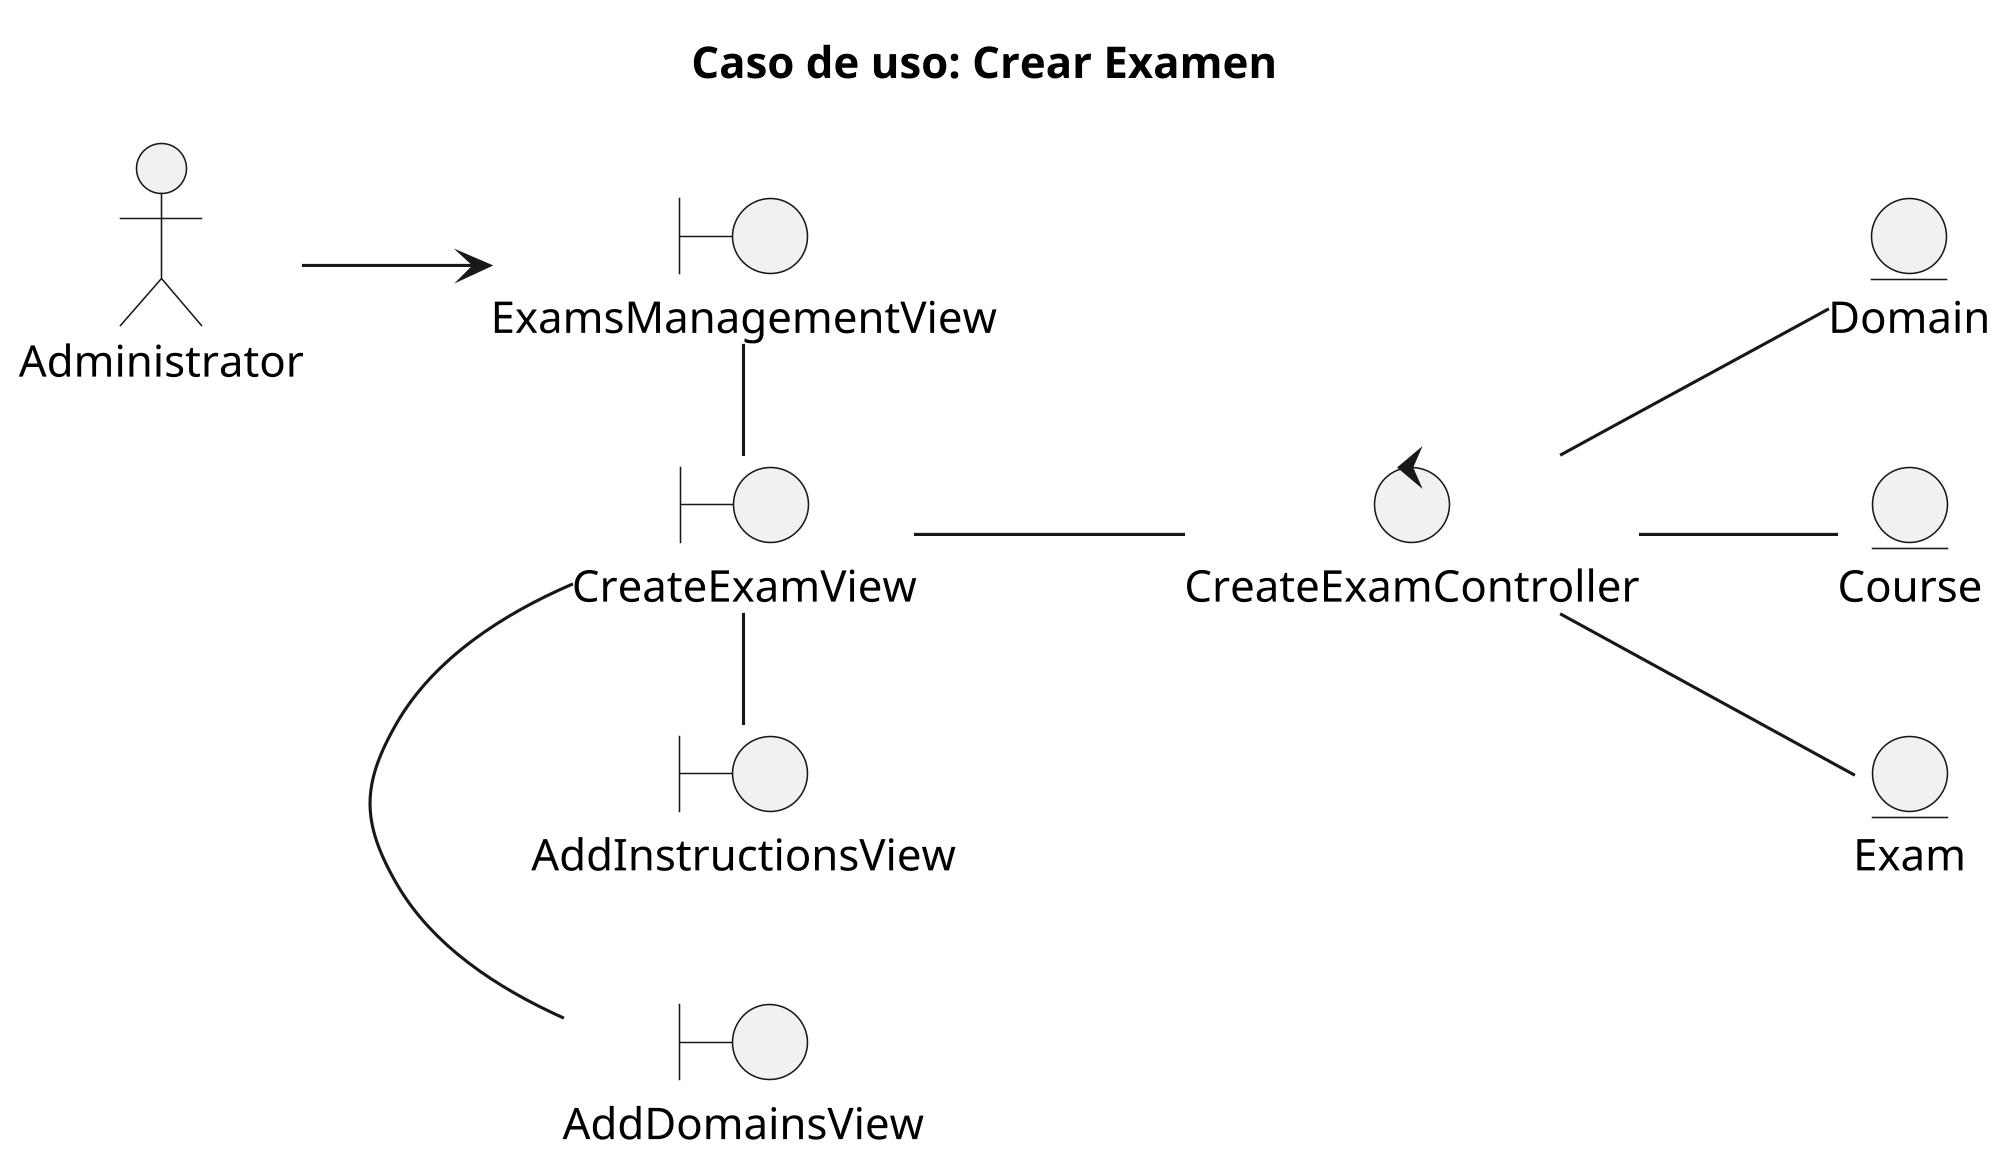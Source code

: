 @startuml "Diagrama de colaboracion"

title "Caso de uso: Crear Examen"

left to right direction

skinparam Dpi 300

actor "Administrator" as ad
boundary "ExamsManagementView" as EMV
boundary "CreateExamView" as CEV
boundary "AddDomainsView" as ADV
boundary "AddInstructionsView" as AIV
control "CreateExamController" as CEC
entity "Domain" as dom
entity "Course" as cou
entity "Exam" as ex


ad --> EMV
EMV - CEV
CEV - ADV
CEV - AIV
CEV--CEC
CEC -- dom
CEC--cou
CEC--ex
@enduml
